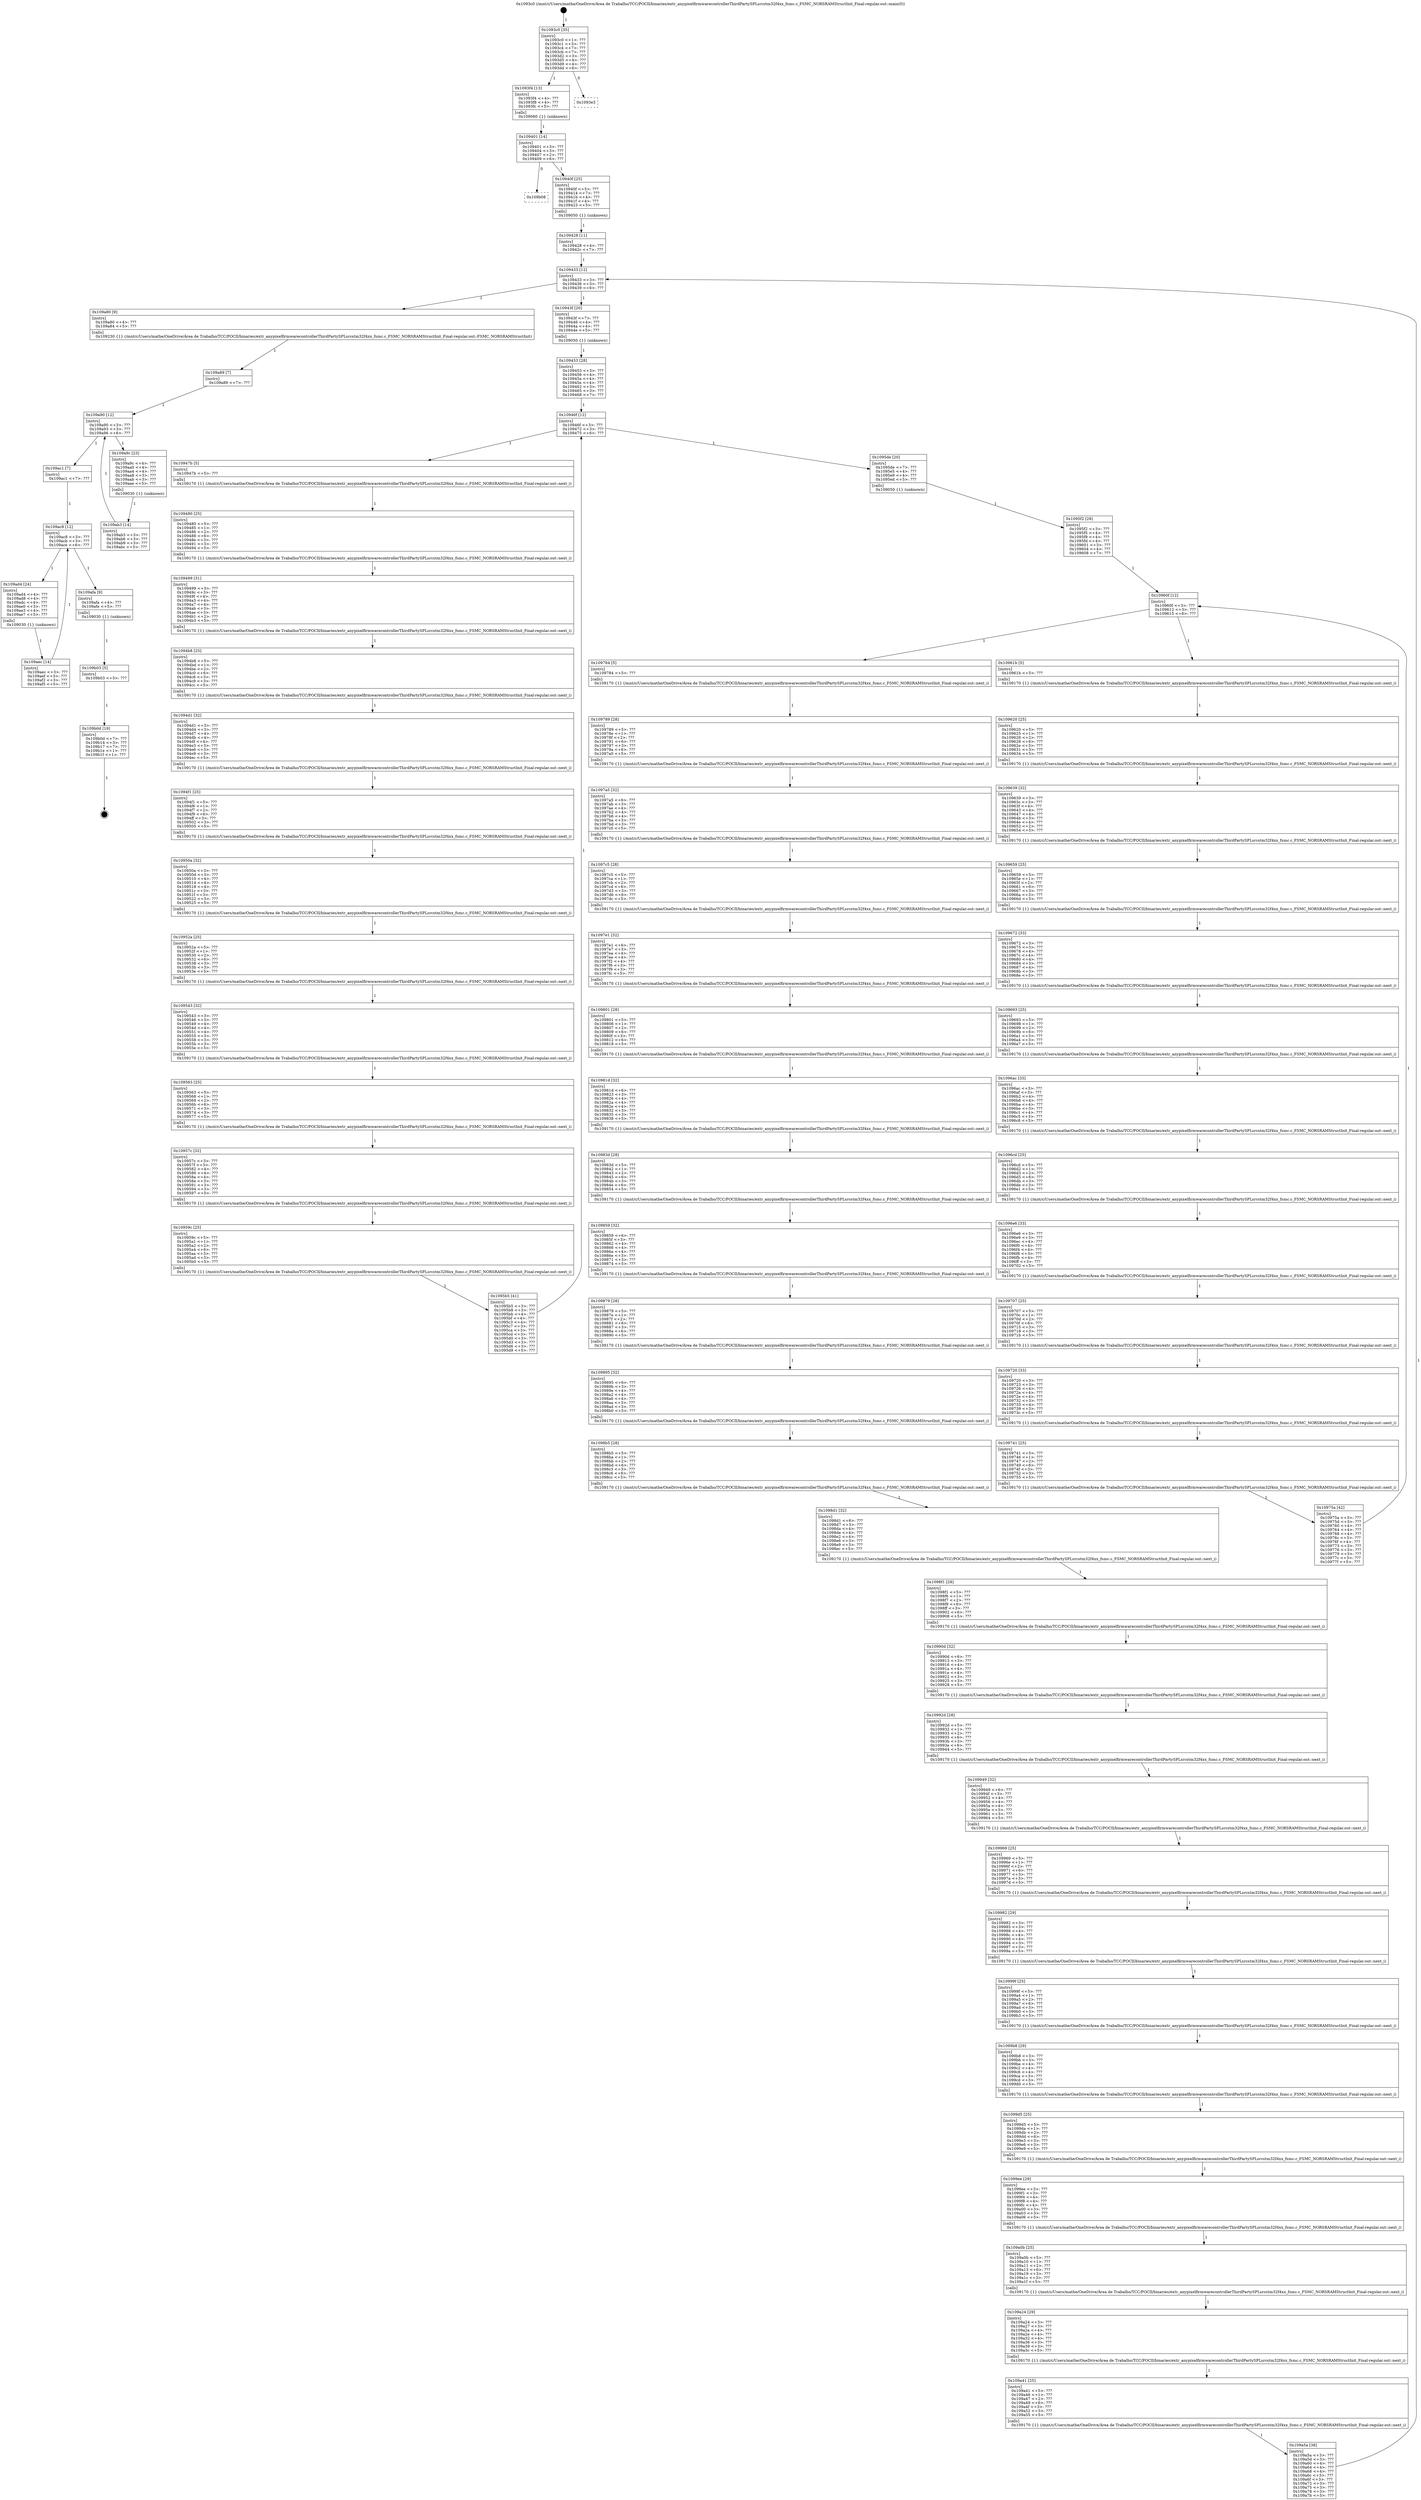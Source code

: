 digraph "0x1093c0" {
  label = "0x1093c0 (/mnt/c/Users/mathe/OneDrive/Área de Trabalho/TCC/POCII/binaries/extr_anypixelfirmwarecontrollerThirdPartySPLsrcstm32f4xx_fsmc.c_FSMC_NORSRAMStructInit_Final-regular.out::main(0))"
  labelloc = "t"
  node[shape=record]

  Entry [label="",width=0.3,height=0.3,shape=circle,fillcolor=black,style=filled]
  "0x1093c0" [label="{
     0x1093c0 [35]\l
     | [instrs]\l
     &nbsp;&nbsp;0x1093c0 \<+1\>: ???\l
     &nbsp;&nbsp;0x1093c1 \<+3\>: ???\l
     &nbsp;&nbsp;0x1093c4 \<+7\>: ???\l
     &nbsp;&nbsp;0x1093cb \<+7\>: ???\l
     &nbsp;&nbsp;0x1093d2 \<+3\>: ???\l
     &nbsp;&nbsp;0x1093d5 \<+4\>: ???\l
     &nbsp;&nbsp;0x1093d9 \<+4\>: ???\l
     &nbsp;&nbsp;0x1093dd \<+6\>: ???\l
  }"]
  "0x1093f4" [label="{
     0x1093f4 [13]\l
     | [instrs]\l
     &nbsp;&nbsp;0x1093f4 \<+4\>: ???\l
     &nbsp;&nbsp;0x1093f8 \<+4\>: ???\l
     &nbsp;&nbsp;0x1093fc \<+5\>: ???\l
     | [calls]\l
     &nbsp;&nbsp;0x109060 \{1\} (unknown)\l
  }"]
  "0x1093e3" [label="{
     0x1093e3\l
  }", style=dashed]
  "0x109401" [label="{
     0x109401 [14]\l
     | [instrs]\l
     &nbsp;&nbsp;0x109401 \<+3\>: ???\l
     &nbsp;&nbsp;0x109404 \<+3\>: ???\l
     &nbsp;&nbsp;0x109407 \<+2\>: ???\l
     &nbsp;&nbsp;0x109409 \<+6\>: ???\l
  }"]
  "0x109b08" [label="{
     0x109b08\l
  }", style=dashed]
  "0x10940f" [label="{
     0x10940f [25]\l
     | [instrs]\l
     &nbsp;&nbsp;0x10940f \<+5\>: ???\l
     &nbsp;&nbsp;0x109414 \<+7\>: ???\l
     &nbsp;&nbsp;0x10941b \<+4\>: ???\l
     &nbsp;&nbsp;0x10941f \<+4\>: ???\l
     &nbsp;&nbsp;0x109423 \<+5\>: ???\l
     | [calls]\l
     &nbsp;&nbsp;0x109050 \{1\} (unknown)\l
  }"]
  Exit [label="",width=0.3,height=0.3,shape=circle,fillcolor=black,style=filled,peripheries=2]
  "0x109433" [label="{
     0x109433 [12]\l
     | [instrs]\l
     &nbsp;&nbsp;0x109433 \<+3\>: ???\l
     &nbsp;&nbsp;0x109436 \<+3\>: ???\l
     &nbsp;&nbsp;0x109439 \<+6\>: ???\l
  }"]
  "0x109a80" [label="{
     0x109a80 [9]\l
     | [instrs]\l
     &nbsp;&nbsp;0x109a80 \<+4\>: ???\l
     &nbsp;&nbsp;0x109a84 \<+5\>: ???\l
     | [calls]\l
     &nbsp;&nbsp;0x109230 \{1\} (/mnt/c/Users/mathe/OneDrive/Área de Trabalho/TCC/POCII/binaries/extr_anypixelfirmwarecontrollerThirdPartySPLsrcstm32f4xx_fsmc.c_FSMC_NORSRAMStructInit_Final-regular.out::FSMC_NORSRAMStructInit)\l
  }"]
  "0x10943f" [label="{
     0x10943f [20]\l
     | [instrs]\l
     &nbsp;&nbsp;0x10943f \<+7\>: ???\l
     &nbsp;&nbsp;0x109446 \<+4\>: ???\l
     &nbsp;&nbsp;0x10944a \<+4\>: ???\l
     &nbsp;&nbsp;0x10944e \<+5\>: ???\l
     | [calls]\l
     &nbsp;&nbsp;0x109050 \{1\} (unknown)\l
  }"]
  "0x10946f" [label="{
     0x10946f [12]\l
     | [instrs]\l
     &nbsp;&nbsp;0x10946f \<+3\>: ???\l
     &nbsp;&nbsp;0x109472 \<+3\>: ???\l
     &nbsp;&nbsp;0x109475 \<+6\>: ???\l
  }"]
  "0x1095de" [label="{
     0x1095de [20]\l
     | [instrs]\l
     &nbsp;&nbsp;0x1095de \<+7\>: ???\l
     &nbsp;&nbsp;0x1095e5 \<+4\>: ???\l
     &nbsp;&nbsp;0x1095e9 \<+4\>: ???\l
     &nbsp;&nbsp;0x1095ed \<+5\>: ???\l
     | [calls]\l
     &nbsp;&nbsp;0x109050 \{1\} (unknown)\l
  }"]
  "0x10947b" [label="{
     0x10947b [5]\l
     | [instrs]\l
     &nbsp;&nbsp;0x10947b \<+5\>: ???\l
     | [calls]\l
     &nbsp;&nbsp;0x109170 \{1\} (/mnt/c/Users/mathe/OneDrive/Área de Trabalho/TCC/POCII/binaries/extr_anypixelfirmwarecontrollerThirdPartySPLsrcstm32f4xx_fsmc.c_FSMC_NORSRAMStructInit_Final-regular.out::next_i)\l
  }"]
  "0x109480" [label="{
     0x109480 [25]\l
     | [instrs]\l
     &nbsp;&nbsp;0x109480 \<+5\>: ???\l
     &nbsp;&nbsp;0x109485 \<+1\>: ???\l
     &nbsp;&nbsp;0x109486 \<+2\>: ???\l
     &nbsp;&nbsp;0x109488 \<+6\>: ???\l
     &nbsp;&nbsp;0x10948e \<+3\>: ???\l
     &nbsp;&nbsp;0x109491 \<+3\>: ???\l
     &nbsp;&nbsp;0x109494 \<+5\>: ???\l
     | [calls]\l
     &nbsp;&nbsp;0x109170 \{1\} (/mnt/c/Users/mathe/OneDrive/Área de Trabalho/TCC/POCII/binaries/extr_anypixelfirmwarecontrollerThirdPartySPLsrcstm32f4xx_fsmc.c_FSMC_NORSRAMStructInit_Final-regular.out::next_i)\l
  }"]
  "0x109499" [label="{
     0x109499 [31]\l
     | [instrs]\l
     &nbsp;&nbsp;0x109499 \<+3\>: ???\l
     &nbsp;&nbsp;0x10949c \<+3\>: ???\l
     &nbsp;&nbsp;0x10949f \<+4\>: ???\l
     &nbsp;&nbsp;0x1094a3 \<+4\>: ???\l
     &nbsp;&nbsp;0x1094a7 \<+4\>: ???\l
     &nbsp;&nbsp;0x1094ab \<+3\>: ???\l
     &nbsp;&nbsp;0x1094ae \<+3\>: ???\l
     &nbsp;&nbsp;0x1094b1 \<+2\>: ???\l
     &nbsp;&nbsp;0x1094b3 \<+5\>: ???\l
     | [calls]\l
     &nbsp;&nbsp;0x109170 \{1\} (/mnt/c/Users/mathe/OneDrive/Área de Trabalho/TCC/POCII/binaries/extr_anypixelfirmwarecontrollerThirdPartySPLsrcstm32f4xx_fsmc.c_FSMC_NORSRAMStructInit_Final-regular.out::next_i)\l
  }"]
  "0x1094b8" [label="{
     0x1094b8 [25]\l
     | [instrs]\l
     &nbsp;&nbsp;0x1094b8 \<+5\>: ???\l
     &nbsp;&nbsp;0x1094bd \<+1\>: ???\l
     &nbsp;&nbsp;0x1094be \<+2\>: ???\l
     &nbsp;&nbsp;0x1094c0 \<+6\>: ???\l
     &nbsp;&nbsp;0x1094c6 \<+3\>: ???\l
     &nbsp;&nbsp;0x1094c9 \<+3\>: ???\l
     &nbsp;&nbsp;0x1094cc \<+5\>: ???\l
     | [calls]\l
     &nbsp;&nbsp;0x109170 \{1\} (/mnt/c/Users/mathe/OneDrive/Área de Trabalho/TCC/POCII/binaries/extr_anypixelfirmwarecontrollerThirdPartySPLsrcstm32f4xx_fsmc.c_FSMC_NORSRAMStructInit_Final-regular.out::next_i)\l
  }"]
  "0x1094d1" [label="{
     0x1094d1 [32]\l
     | [instrs]\l
     &nbsp;&nbsp;0x1094d1 \<+3\>: ???\l
     &nbsp;&nbsp;0x1094d4 \<+3\>: ???\l
     &nbsp;&nbsp;0x1094d7 \<+4\>: ???\l
     &nbsp;&nbsp;0x1094db \<+4\>: ???\l
     &nbsp;&nbsp;0x1094df \<+4\>: ???\l
     &nbsp;&nbsp;0x1094e3 \<+3\>: ???\l
     &nbsp;&nbsp;0x1094e6 \<+3\>: ???\l
     &nbsp;&nbsp;0x1094e9 \<+3\>: ???\l
     &nbsp;&nbsp;0x1094ec \<+5\>: ???\l
     | [calls]\l
     &nbsp;&nbsp;0x109170 \{1\} (/mnt/c/Users/mathe/OneDrive/Área de Trabalho/TCC/POCII/binaries/extr_anypixelfirmwarecontrollerThirdPartySPLsrcstm32f4xx_fsmc.c_FSMC_NORSRAMStructInit_Final-regular.out::next_i)\l
  }"]
  "0x1094f1" [label="{
     0x1094f1 [25]\l
     | [instrs]\l
     &nbsp;&nbsp;0x1094f1 \<+5\>: ???\l
     &nbsp;&nbsp;0x1094f6 \<+1\>: ???\l
     &nbsp;&nbsp;0x1094f7 \<+2\>: ???\l
     &nbsp;&nbsp;0x1094f9 \<+6\>: ???\l
     &nbsp;&nbsp;0x1094ff \<+3\>: ???\l
     &nbsp;&nbsp;0x109502 \<+3\>: ???\l
     &nbsp;&nbsp;0x109505 \<+5\>: ???\l
     | [calls]\l
     &nbsp;&nbsp;0x109170 \{1\} (/mnt/c/Users/mathe/OneDrive/Área de Trabalho/TCC/POCII/binaries/extr_anypixelfirmwarecontrollerThirdPartySPLsrcstm32f4xx_fsmc.c_FSMC_NORSRAMStructInit_Final-regular.out::next_i)\l
  }"]
  "0x10950a" [label="{
     0x10950a [32]\l
     | [instrs]\l
     &nbsp;&nbsp;0x10950a \<+3\>: ???\l
     &nbsp;&nbsp;0x10950d \<+3\>: ???\l
     &nbsp;&nbsp;0x109510 \<+4\>: ???\l
     &nbsp;&nbsp;0x109514 \<+4\>: ???\l
     &nbsp;&nbsp;0x109518 \<+4\>: ???\l
     &nbsp;&nbsp;0x10951c \<+3\>: ???\l
     &nbsp;&nbsp;0x10951f \<+3\>: ???\l
     &nbsp;&nbsp;0x109522 \<+3\>: ???\l
     &nbsp;&nbsp;0x109525 \<+5\>: ???\l
     | [calls]\l
     &nbsp;&nbsp;0x109170 \{1\} (/mnt/c/Users/mathe/OneDrive/Área de Trabalho/TCC/POCII/binaries/extr_anypixelfirmwarecontrollerThirdPartySPLsrcstm32f4xx_fsmc.c_FSMC_NORSRAMStructInit_Final-regular.out::next_i)\l
  }"]
  "0x10952a" [label="{
     0x10952a [25]\l
     | [instrs]\l
     &nbsp;&nbsp;0x10952a \<+5\>: ???\l
     &nbsp;&nbsp;0x10952f \<+1\>: ???\l
     &nbsp;&nbsp;0x109530 \<+2\>: ???\l
     &nbsp;&nbsp;0x109532 \<+6\>: ???\l
     &nbsp;&nbsp;0x109538 \<+3\>: ???\l
     &nbsp;&nbsp;0x10953b \<+3\>: ???\l
     &nbsp;&nbsp;0x10953e \<+5\>: ???\l
     | [calls]\l
     &nbsp;&nbsp;0x109170 \{1\} (/mnt/c/Users/mathe/OneDrive/Área de Trabalho/TCC/POCII/binaries/extr_anypixelfirmwarecontrollerThirdPartySPLsrcstm32f4xx_fsmc.c_FSMC_NORSRAMStructInit_Final-regular.out::next_i)\l
  }"]
  "0x109543" [label="{
     0x109543 [32]\l
     | [instrs]\l
     &nbsp;&nbsp;0x109543 \<+3\>: ???\l
     &nbsp;&nbsp;0x109546 \<+3\>: ???\l
     &nbsp;&nbsp;0x109549 \<+4\>: ???\l
     &nbsp;&nbsp;0x10954d \<+4\>: ???\l
     &nbsp;&nbsp;0x109551 \<+4\>: ???\l
     &nbsp;&nbsp;0x109555 \<+3\>: ???\l
     &nbsp;&nbsp;0x109558 \<+3\>: ???\l
     &nbsp;&nbsp;0x10955b \<+3\>: ???\l
     &nbsp;&nbsp;0x10955e \<+5\>: ???\l
     | [calls]\l
     &nbsp;&nbsp;0x109170 \{1\} (/mnt/c/Users/mathe/OneDrive/Área de Trabalho/TCC/POCII/binaries/extr_anypixelfirmwarecontrollerThirdPartySPLsrcstm32f4xx_fsmc.c_FSMC_NORSRAMStructInit_Final-regular.out::next_i)\l
  }"]
  "0x109563" [label="{
     0x109563 [25]\l
     | [instrs]\l
     &nbsp;&nbsp;0x109563 \<+5\>: ???\l
     &nbsp;&nbsp;0x109568 \<+1\>: ???\l
     &nbsp;&nbsp;0x109569 \<+2\>: ???\l
     &nbsp;&nbsp;0x10956b \<+6\>: ???\l
     &nbsp;&nbsp;0x109571 \<+3\>: ???\l
     &nbsp;&nbsp;0x109574 \<+3\>: ???\l
     &nbsp;&nbsp;0x109577 \<+5\>: ???\l
     | [calls]\l
     &nbsp;&nbsp;0x109170 \{1\} (/mnt/c/Users/mathe/OneDrive/Área de Trabalho/TCC/POCII/binaries/extr_anypixelfirmwarecontrollerThirdPartySPLsrcstm32f4xx_fsmc.c_FSMC_NORSRAMStructInit_Final-regular.out::next_i)\l
  }"]
  "0x10957c" [label="{
     0x10957c [32]\l
     | [instrs]\l
     &nbsp;&nbsp;0x10957c \<+3\>: ???\l
     &nbsp;&nbsp;0x10957f \<+3\>: ???\l
     &nbsp;&nbsp;0x109582 \<+4\>: ???\l
     &nbsp;&nbsp;0x109586 \<+4\>: ???\l
     &nbsp;&nbsp;0x10958a \<+4\>: ???\l
     &nbsp;&nbsp;0x10958e \<+3\>: ???\l
     &nbsp;&nbsp;0x109591 \<+3\>: ???\l
     &nbsp;&nbsp;0x109594 \<+3\>: ???\l
     &nbsp;&nbsp;0x109597 \<+5\>: ???\l
     | [calls]\l
     &nbsp;&nbsp;0x109170 \{1\} (/mnt/c/Users/mathe/OneDrive/Área de Trabalho/TCC/POCII/binaries/extr_anypixelfirmwarecontrollerThirdPartySPLsrcstm32f4xx_fsmc.c_FSMC_NORSRAMStructInit_Final-regular.out::next_i)\l
  }"]
  "0x10959c" [label="{
     0x10959c [25]\l
     | [instrs]\l
     &nbsp;&nbsp;0x10959c \<+5\>: ???\l
     &nbsp;&nbsp;0x1095a1 \<+1\>: ???\l
     &nbsp;&nbsp;0x1095a2 \<+2\>: ???\l
     &nbsp;&nbsp;0x1095a4 \<+6\>: ???\l
     &nbsp;&nbsp;0x1095aa \<+3\>: ???\l
     &nbsp;&nbsp;0x1095ad \<+3\>: ???\l
     &nbsp;&nbsp;0x1095b0 \<+5\>: ???\l
     | [calls]\l
     &nbsp;&nbsp;0x109170 \{1\} (/mnt/c/Users/mathe/OneDrive/Área de Trabalho/TCC/POCII/binaries/extr_anypixelfirmwarecontrollerThirdPartySPLsrcstm32f4xx_fsmc.c_FSMC_NORSRAMStructInit_Final-regular.out::next_i)\l
  }"]
  "0x1095b5" [label="{
     0x1095b5 [41]\l
     | [instrs]\l
     &nbsp;&nbsp;0x1095b5 \<+3\>: ???\l
     &nbsp;&nbsp;0x1095b8 \<+3\>: ???\l
     &nbsp;&nbsp;0x1095bb \<+4\>: ???\l
     &nbsp;&nbsp;0x1095bf \<+4\>: ???\l
     &nbsp;&nbsp;0x1095c3 \<+4\>: ???\l
     &nbsp;&nbsp;0x1095c7 \<+3\>: ???\l
     &nbsp;&nbsp;0x1095ca \<+3\>: ???\l
     &nbsp;&nbsp;0x1095cd \<+3\>: ???\l
     &nbsp;&nbsp;0x1095d0 \<+3\>: ???\l
     &nbsp;&nbsp;0x1095d3 \<+3\>: ???\l
     &nbsp;&nbsp;0x1095d6 \<+3\>: ???\l
     &nbsp;&nbsp;0x1095d9 \<+5\>: ???\l
  }"]
  "0x109453" [label="{
     0x109453 [28]\l
     | [instrs]\l
     &nbsp;&nbsp;0x109453 \<+3\>: ???\l
     &nbsp;&nbsp;0x109456 \<+4\>: ???\l
     &nbsp;&nbsp;0x10945a \<+4\>: ???\l
     &nbsp;&nbsp;0x10945e \<+4\>: ???\l
     &nbsp;&nbsp;0x109462 \<+3\>: ???\l
     &nbsp;&nbsp;0x109465 \<+3\>: ???\l
     &nbsp;&nbsp;0x109468 \<+7\>: ???\l
  }"]
  "0x10960f" [label="{
     0x10960f [12]\l
     | [instrs]\l
     &nbsp;&nbsp;0x10960f \<+3\>: ???\l
     &nbsp;&nbsp;0x109612 \<+3\>: ???\l
     &nbsp;&nbsp;0x109615 \<+6\>: ???\l
  }"]
  "0x109784" [label="{
     0x109784 [5]\l
     | [instrs]\l
     &nbsp;&nbsp;0x109784 \<+5\>: ???\l
     | [calls]\l
     &nbsp;&nbsp;0x109170 \{1\} (/mnt/c/Users/mathe/OneDrive/Área de Trabalho/TCC/POCII/binaries/extr_anypixelfirmwarecontrollerThirdPartySPLsrcstm32f4xx_fsmc.c_FSMC_NORSRAMStructInit_Final-regular.out::next_i)\l
  }"]
  "0x10961b" [label="{
     0x10961b [5]\l
     | [instrs]\l
     &nbsp;&nbsp;0x10961b \<+5\>: ???\l
     | [calls]\l
     &nbsp;&nbsp;0x109170 \{1\} (/mnt/c/Users/mathe/OneDrive/Área de Trabalho/TCC/POCII/binaries/extr_anypixelfirmwarecontrollerThirdPartySPLsrcstm32f4xx_fsmc.c_FSMC_NORSRAMStructInit_Final-regular.out::next_i)\l
  }"]
  "0x109620" [label="{
     0x109620 [25]\l
     | [instrs]\l
     &nbsp;&nbsp;0x109620 \<+5\>: ???\l
     &nbsp;&nbsp;0x109625 \<+1\>: ???\l
     &nbsp;&nbsp;0x109626 \<+2\>: ???\l
     &nbsp;&nbsp;0x109628 \<+6\>: ???\l
     &nbsp;&nbsp;0x10962e \<+3\>: ???\l
     &nbsp;&nbsp;0x109631 \<+3\>: ???\l
     &nbsp;&nbsp;0x109634 \<+5\>: ???\l
     | [calls]\l
     &nbsp;&nbsp;0x109170 \{1\} (/mnt/c/Users/mathe/OneDrive/Área de Trabalho/TCC/POCII/binaries/extr_anypixelfirmwarecontrollerThirdPartySPLsrcstm32f4xx_fsmc.c_FSMC_NORSRAMStructInit_Final-regular.out::next_i)\l
  }"]
  "0x109639" [label="{
     0x109639 [32]\l
     | [instrs]\l
     &nbsp;&nbsp;0x109639 \<+3\>: ???\l
     &nbsp;&nbsp;0x10963c \<+3\>: ???\l
     &nbsp;&nbsp;0x10963f \<+4\>: ???\l
     &nbsp;&nbsp;0x109643 \<+4\>: ???\l
     &nbsp;&nbsp;0x109647 \<+4\>: ???\l
     &nbsp;&nbsp;0x10964b \<+3\>: ???\l
     &nbsp;&nbsp;0x10964e \<+4\>: ???\l
     &nbsp;&nbsp;0x109652 \<+2\>: ???\l
     &nbsp;&nbsp;0x109654 \<+5\>: ???\l
     | [calls]\l
     &nbsp;&nbsp;0x109170 \{1\} (/mnt/c/Users/mathe/OneDrive/Área de Trabalho/TCC/POCII/binaries/extr_anypixelfirmwarecontrollerThirdPartySPLsrcstm32f4xx_fsmc.c_FSMC_NORSRAMStructInit_Final-regular.out::next_i)\l
  }"]
  "0x109659" [label="{
     0x109659 [25]\l
     | [instrs]\l
     &nbsp;&nbsp;0x109659 \<+5\>: ???\l
     &nbsp;&nbsp;0x10965e \<+1\>: ???\l
     &nbsp;&nbsp;0x10965f \<+2\>: ???\l
     &nbsp;&nbsp;0x109661 \<+6\>: ???\l
     &nbsp;&nbsp;0x109667 \<+3\>: ???\l
     &nbsp;&nbsp;0x10966a \<+3\>: ???\l
     &nbsp;&nbsp;0x10966d \<+5\>: ???\l
     | [calls]\l
     &nbsp;&nbsp;0x109170 \{1\} (/mnt/c/Users/mathe/OneDrive/Área de Trabalho/TCC/POCII/binaries/extr_anypixelfirmwarecontrollerThirdPartySPLsrcstm32f4xx_fsmc.c_FSMC_NORSRAMStructInit_Final-regular.out::next_i)\l
  }"]
  "0x109672" [label="{
     0x109672 [33]\l
     | [instrs]\l
     &nbsp;&nbsp;0x109672 \<+3\>: ???\l
     &nbsp;&nbsp;0x109675 \<+3\>: ???\l
     &nbsp;&nbsp;0x109678 \<+4\>: ???\l
     &nbsp;&nbsp;0x10967c \<+4\>: ???\l
     &nbsp;&nbsp;0x109680 \<+4\>: ???\l
     &nbsp;&nbsp;0x109684 \<+3\>: ???\l
     &nbsp;&nbsp;0x109687 \<+4\>: ???\l
     &nbsp;&nbsp;0x10968b \<+3\>: ???\l
     &nbsp;&nbsp;0x10968e \<+5\>: ???\l
     | [calls]\l
     &nbsp;&nbsp;0x109170 \{1\} (/mnt/c/Users/mathe/OneDrive/Área de Trabalho/TCC/POCII/binaries/extr_anypixelfirmwarecontrollerThirdPartySPLsrcstm32f4xx_fsmc.c_FSMC_NORSRAMStructInit_Final-regular.out::next_i)\l
  }"]
  "0x109693" [label="{
     0x109693 [25]\l
     | [instrs]\l
     &nbsp;&nbsp;0x109693 \<+5\>: ???\l
     &nbsp;&nbsp;0x109698 \<+1\>: ???\l
     &nbsp;&nbsp;0x109699 \<+2\>: ???\l
     &nbsp;&nbsp;0x10969b \<+6\>: ???\l
     &nbsp;&nbsp;0x1096a1 \<+3\>: ???\l
     &nbsp;&nbsp;0x1096a4 \<+3\>: ???\l
     &nbsp;&nbsp;0x1096a7 \<+5\>: ???\l
     | [calls]\l
     &nbsp;&nbsp;0x109170 \{1\} (/mnt/c/Users/mathe/OneDrive/Área de Trabalho/TCC/POCII/binaries/extr_anypixelfirmwarecontrollerThirdPartySPLsrcstm32f4xx_fsmc.c_FSMC_NORSRAMStructInit_Final-regular.out::next_i)\l
  }"]
  "0x1096ac" [label="{
     0x1096ac [33]\l
     | [instrs]\l
     &nbsp;&nbsp;0x1096ac \<+3\>: ???\l
     &nbsp;&nbsp;0x1096af \<+3\>: ???\l
     &nbsp;&nbsp;0x1096b2 \<+4\>: ???\l
     &nbsp;&nbsp;0x1096b6 \<+4\>: ???\l
     &nbsp;&nbsp;0x1096ba \<+4\>: ???\l
     &nbsp;&nbsp;0x1096be \<+3\>: ???\l
     &nbsp;&nbsp;0x1096c1 \<+4\>: ???\l
     &nbsp;&nbsp;0x1096c5 \<+3\>: ???\l
     &nbsp;&nbsp;0x1096c8 \<+5\>: ???\l
     | [calls]\l
     &nbsp;&nbsp;0x109170 \{1\} (/mnt/c/Users/mathe/OneDrive/Área de Trabalho/TCC/POCII/binaries/extr_anypixelfirmwarecontrollerThirdPartySPLsrcstm32f4xx_fsmc.c_FSMC_NORSRAMStructInit_Final-regular.out::next_i)\l
  }"]
  "0x1096cd" [label="{
     0x1096cd [25]\l
     | [instrs]\l
     &nbsp;&nbsp;0x1096cd \<+5\>: ???\l
     &nbsp;&nbsp;0x1096d2 \<+1\>: ???\l
     &nbsp;&nbsp;0x1096d3 \<+2\>: ???\l
     &nbsp;&nbsp;0x1096d5 \<+6\>: ???\l
     &nbsp;&nbsp;0x1096db \<+3\>: ???\l
     &nbsp;&nbsp;0x1096de \<+3\>: ???\l
     &nbsp;&nbsp;0x1096e1 \<+5\>: ???\l
     | [calls]\l
     &nbsp;&nbsp;0x109170 \{1\} (/mnt/c/Users/mathe/OneDrive/Área de Trabalho/TCC/POCII/binaries/extr_anypixelfirmwarecontrollerThirdPartySPLsrcstm32f4xx_fsmc.c_FSMC_NORSRAMStructInit_Final-regular.out::next_i)\l
  }"]
  "0x1096e6" [label="{
     0x1096e6 [33]\l
     | [instrs]\l
     &nbsp;&nbsp;0x1096e6 \<+3\>: ???\l
     &nbsp;&nbsp;0x1096e9 \<+3\>: ???\l
     &nbsp;&nbsp;0x1096ec \<+4\>: ???\l
     &nbsp;&nbsp;0x1096f0 \<+4\>: ???\l
     &nbsp;&nbsp;0x1096f4 \<+4\>: ???\l
     &nbsp;&nbsp;0x1096f8 \<+3\>: ???\l
     &nbsp;&nbsp;0x1096fb \<+4\>: ???\l
     &nbsp;&nbsp;0x1096ff \<+3\>: ???\l
     &nbsp;&nbsp;0x109702 \<+5\>: ???\l
     | [calls]\l
     &nbsp;&nbsp;0x109170 \{1\} (/mnt/c/Users/mathe/OneDrive/Área de Trabalho/TCC/POCII/binaries/extr_anypixelfirmwarecontrollerThirdPartySPLsrcstm32f4xx_fsmc.c_FSMC_NORSRAMStructInit_Final-regular.out::next_i)\l
  }"]
  "0x109707" [label="{
     0x109707 [25]\l
     | [instrs]\l
     &nbsp;&nbsp;0x109707 \<+5\>: ???\l
     &nbsp;&nbsp;0x10970c \<+1\>: ???\l
     &nbsp;&nbsp;0x10970d \<+2\>: ???\l
     &nbsp;&nbsp;0x10970f \<+6\>: ???\l
     &nbsp;&nbsp;0x109715 \<+3\>: ???\l
     &nbsp;&nbsp;0x109718 \<+3\>: ???\l
     &nbsp;&nbsp;0x10971b \<+5\>: ???\l
     | [calls]\l
     &nbsp;&nbsp;0x109170 \{1\} (/mnt/c/Users/mathe/OneDrive/Área de Trabalho/TCC/POCII/binaries/extr_anypixelfirmwarecontrollerThirdPartySPLsrcstm32f4xx_fsmc.c_FSMC_NORSRAMStructInit_Final-regular.out::next_i)\l
  }"]
  "0x109720" [label="{
     0x109720 [33]\l
     | [instrs]\l
     &nbsp;&nbsp;0x109720 \<+3\>: ???\l
     &nbsp;&nbsp;0x109723 \<+3\>: ???\l
     &nbsp;&nbsp;0x109726 \<+4\>: ???\l
     &nbsp;&nbsp;0x10972a \<+4\>: ???\l
     &nbsp;&nbsp;0x10972e \<+4\>: ???\l
     &nbsp;&nbsp;0x109732 \<+3\>: ???\l
     &nbsp;&nbsp;0x109735 \<+4\>: ???\l
     &nbsp;&nbsp;0x109739 \<+3\>: ???\l
     &nbsp;&nbsp;0x10973c \<+5\>: ???\l
     | [calls]\l
     &nbsp;&nbsp;0x109170 \{1\} (/mnt/c/Users/mathe/OneDrive/Área de Trabalho/TCC/POCII/binaries/extr_anypixelfirmwarecontrollerThirdPartySPLsrcstm32f4xx_fsmc.c_FSMC_NORSRAMStructInit_Final-regular.out::next_i)\l
  }"]
  "0x109741" [label="{
     0x109741 [25]\l
     | [instrs]\l
     &nbsp;&nbsp;0x109741 \<+5\>: ???\l
     &nbsp;&nbsp;0x109746 \<+1\>: ???\l
     &nbsp;&nbsp;0x109747 \<+2\>: ???\l
     &nbsp;&nbsp;0x109749 \<+6\>: ???\l
     &nbsp;&nbsp;0x10974f \<+3\>: ???\l
     &nbsp;&nbsp;0x109752 \<+3\>: ???\l
     &nbsp;&nbsp;0x109755 \<+5\>: ???\l
     | [calls]\l
     &nbsp;&nbsp;0x109170 \{1\} (/mnt/c/Users/mathe/OneDrive/Área de Trabalho/TCC/POCII/binaries/extr_anypixelfirmwarecontrollerThirdPartySPLsrcstm32f4xx_fsmc.c_FSMC_NORSRAMStructInit_Final-regular.out::next_i)\l
  }"]
  "0x10975a" [label="{
     0x10975a [42]\l
     | [instrs]\l
     &nbsp;&nbsp;0x10975a \<+3\>: ???\l
     &nbsp;&nbsp;0x10975d \<+3\>: ???\l
     &nbsp;&nbsp;0x109760 \<+4\>: ???\l
     &nbsp;&nbsp;0x109764 \<+4\>: ???\l
     &nbsp;&nbsp;0x109768 \<+4\>: ???\l
     &nbsp;&nbsp;0x10976c \<+3\>: ???\l
     &nbsp;&nbsp;0x10976f \<+4\>: ???\l
     &nbsp;&nbsp;0x109773 \<+3\>: ???\l
     &nbsp;&nbsp;0x109776 \<+3\>: ???\l
     &nbsp;&nbsp;0x109779 \<+3\>: ???\l
     &nbsp;&nbsp;0x10977c \<+3\>: ???\l
     &nbsp;&nbsp;0x10977f \<+5\>: ???\l
  }"]
  "0x1095f2" [label="{
     0x1095f2 [29]\l
     | [instrs]\l
     &nbsp;&nbsp;0x1095f2 \<+3\>: ???\l
     &nbsp;&nbsp;0x1095f5 \<+4\>: ???\l
     &nbsp;&nbsp;0x1095f9 \<+4\>: ???\l
     &nbsp;&nbsp;0x1095fd \<+4\>: ???\l
     &nbsp;&nbsp;0x109601 \<+3\>: ???\l
     &nbsp;&nbsp;0x109604 \<+4\>: ???\l
     &nbsp;&nbsp;0x109608 \<+7\>: ???\l
  }"]
  "0x109789" [label="{
     0x109789 [28]\l
     | [instrs]\l
     &nbsp;&nbsp;0x109789 \<+5\>: ???\l
     &nbsp;&nbsp;0x10978e \<+1\>: ???\l
     &nbsp;&nbsp;0x10978f \<+2\>: ???\l
     &nbsp;&nbsp;0x109791 \<+6\>: ???\l
     &nbsp;&nbsp;0x109797 \<+3\>: ???\l
     &nbsp;&nbsp;0x10979a \<+6\>: ???\l
     &nbsp;&nbsp;0x1097a0 \<+5\>: ???\l
     | [calls]\l
     &nbsp;&nbsp;0x109170 \{1\} (/mnt/c/Users/mathe/OneDrive/Área de Trabalho/TCC/POCII/binaries/extr_anypixelfirmwarecontrollerThirdPartySPLsrcstm32f4xx_fsmc.c_FSMC_NORSRAMStructInit_Final-regular.out::next_i)\l
  }"]
  "0x1097a5" [label="{
     0x1097a5 [32]\l
     | [instrs]\l
     &nbsp;&nbsp;0x1097a5 \<+6\>: ???\l
     &nbsp;&nbsp;0x1097ab \<+3\>: ???\l
     &nbsp;&nbsp;0x1097ae \<+4\>: ???\l
     &nbsp;&nbsp;0x1097b2 \<+4\>: ???\l
     &nbsp;&nbsp;0x1097b6 \<+4\>: ???\l
     &nbsp;&nbsp;0x1097ba \<+3\>: ???\l
     &nbsp;&nbsp;0x1097bd \<+3\>: ???\l
     &nbsp;&nbsp;0x1097c0 \<+5\>: ???\l
     | [calls]\l
     &nbsp;&nbsp;0x109170 \{1\} (/mnt/c/Users/mathe/OneDrive/Área de Trabalho/TCC/POCII/binaries/extr_anypixelfirmwarecontrollerThirdPartySPLsrcstm32f4xx_fsmc.c_FSMC_NORSRAMStructInit_Final-regular.out::next_i)\l
  }"]
  "0x1097c5" [label="{
     0x1097c5 [28]\l
     | [instrs]\l
     &nbsp;&nbsp;0x1097c5 \<+5\>: ???\l
     &nbsp;&nbsp;0x1097ca \<+1\>: ???\l
     &nbsp;&nbsp;0x1097cb \<+2\>: ???\l
     &nbsp;&nbsp;0x1097cd \<+6\>: ???\l
     &nbsp;&nbsp;0x1097d3 \<+3\>: ???\l
     &nbsp;&nbsp;0x1097d6 \<+6\>: ???\l
     &nbsp;&nbsp;0x1097dc \<+5\>: ???\l
     | [calls]\l
     &nbsp;&nbsp;0x109170 \{1\} (/mnt/c/Users/mathe/OneDrive/Área de Trabalho/TCC/POCII/binaries/extr_anypixelfirmwarecontrollerThirdPartySPLsrcstm32f4xx_fsmc.c_FSMC_NORSRAMStructInit_Final-regular.out::next_i)\l
  }"]
  "0x1097e1" [label="{
     0x1097e1 [32]\l
     | [instrs]\l
     &nbsp;&nbsp;0x1097e1 \<+6\>: ???\l
     &nbsp;&nbsp;0x1097e7 \<+3\>: ???\l
     &nbsp;&nbsp;0x1097ea \<+4\>: ???\l
     &nbsp;&nbsp;0x1097ee \<+4\>: ???\l
     &nbsp;&nbsp;0x1097f2 \<+4\>: ???\l
     &nbsp;&nbsp;0x1097f6 \<+3\>: ???\l
     &nbsp;&nbsp;0x1097f9 \<+3\>: ???\l
     &nbsp;&nbsp;0x1097fc \<+5\>: ???\l
     | [calls]\l
     &nbsp;&nbsp;0x109170 \{1\} (/mnt/c/Users/mathe/OneDrive/Área de Trabalho/TCC/POCII/binaries/extr_anypixelfirmwarecontrollerThirdPartySPLsrcstm32f4xx_fsmc.c_FSMC_NORSRAMStructInit_Final-regular.out::next_i)\l
  }"]
  "0x109801" [label="{
     0x109801 [28]\l
     | [instrs]\l
     &nbsp;&nbsp;0x109801 \<+5\>: ???\l
     &nbsp;&nbsp;0x109806 \<+1\>: ???\l
     &nbsp;&nbsp;0x109807 \<+2\>: ???\l
     &nbsp;&nbsp;0x109809 \<+6\>: ???\l
     &nbsp;&nbsp;0x10980f \<+3\>: ???\l
     &nbsp;&nbsp;0x109812 \<+6\>: ???\l
     &nbsp;&nbsp;0x109818 \<+5\>: ???\l
     | [calls]\l
     &nbsp;&nbsp;0x109170 \{1\} (/mnt/c/Users/mathe/OneDrive/Área de Trabalho/TCC/POCII/binaries/extr_anypixelfirmwarecontrollerThirdPartySPLsrcstm32f4xx_fsmc.c_FSMC_NORSRAMStructInit_Final-regular.out::next_i)\l
  }"]
  "0x10981d" [label="{
     0x10981d [32]\l
     | [instrs]\l
     &nbsp;&nbsp;0x10981d \<+6\>: ???\l
     &nbsp;&nbsp;0x109823 \<+3\>: ???\l
     &nbsp;&nbsp;0x109826 \<+4\>: ???\l
     &nbsp;&nbsp;0x10982a \<+4\>: ???\l
     &nbsp;&nbsp;0x10982e \<+4\>: ???\l
     &nbsp;&nbsp;0x109832 \<+3\>: ???\l
     &nbsp;&nbsp;0x109835 \<+3\>: ???\l
     &nbsp;&nbsp;0x109838 \<+5\>: ???\l
     | [calls]\l
     &nbsp;&nbsp;0x109170 \{1\} (/mnt/c/Users/mathe/OneDrive/Área de Trabalho/TCC/POCII/binaries/extr_anypixelfirmwarecontrollerThirdPartySPLsrcstm32f4xx_fsmc.c_FSMC_NORSRAMStructInit_Final-regular.out::next_i)\l
  }"]
  "0x10983d" [label="{
     0x10983d [28]\l
     | [instrs]\l
     &nbsp;&nbsp;0x10983d \<+5\>: ???\l
     &nbsp;&nbsp;0x109842 \<+1\>: ???\l
     &nbsp;&nbsp;0x109843 \<+2\>: ???\l
     &nbsp;&nbsp;0x109845 \<+6\>: ???\l
     &nbsp;&nbsp;0x10984b \<+3\>: ???\l
     &nbsp;&nbsp;0x10984e \<+6\>: ???\l
     &nbsp;&nbsp;0x109854 \<+5\>: ???\l
     | [calls]\l
     &nbsp;&nbsp;0x109170 \{1\} (/mnt/c/Users/mathe/OneDrive/Área de Trabalho/TCC/POCII/binaries/extr_anypixelfirmwarecontrollerThirdPartySPLsrcstm32f4xx_fsmc.c_FSMC_NORSRAMStructInit_Final-regular.out::next_i)\l
  }"]
  "0x109859" [label="{
     0x109859 [32]\l
     | [instrs]\l
     &nbsp;&nbsp;0x109859 \<+6\>: ???\l
     &nbsp;&nbsp;0x10985f \<+3\>: ???\l
     &nbsp;&nbsp;0x109862 \<+4\>: ???\l
     &nbsp;&nbsp;0x109866 \<+4\>: ???\l
     &nbsp;&nbsp;0x10986a \<+4\>: ???\l
     &nbsp;&nbsp;0x10986e \<+3\>: ???\l
     &nbsp;&nbsp;0x109871 \<+3\>: ???\l
     &nbsp;&nbsp;0x109874 \<+5\>: ???\l
     | [calls]\l
     &nbsp;&nbsp;0x109170 \{1\} (/mnt/c/Users/mathe/OneDrive/Área de Trabalho/TCC/POCII/binaries/extr_anypixelfirmwarecontrollerThirdPartySPLsrcstm32f4xx_fsmc.c_FSMC_NORSRAMStructInit_Final-regular.out::next_i)\l
  }"]
  "0x109879" [label="{
     0x109879 [28]\l
     | [instrs]\l
     &nbsp;&nbsp;0x109879 \<+5\>: ???\l
     &nbsp;&nbsp;0x10987e \<+1\>: ???\l
     &nbsp;&nbsp;0x10987f \<+2\>: ???\l
     &nbsp;&nbsp;0x109881 \<+6\>: ???\l
     &nbsp;&nbsp;0x109887 \<+3\>: ???\l
     &nbsp;&nbsp;0x10988a \<+6\>: ???\l
     &nbsp;&nbsp;0x109890 \<+5\>: ???\l
     | [calls]\l
     &nbsp;&nbsp;0x109170 \{1\} (/mnt/c/Users/mathe/OneDrive/Área de Trabalho/TCC/POCII/binaries/extr_anypixelfirmwarecontrollerThirdPartySPLsrcstm32f4xx_fsmc.c_FSMC_NORSRAMStructInit_Final-regular.out::next_i)\l
  }"]
  "0x109895" [label="{
     0x109895 [32]\l
     | [instrs]\l
     &nbsp;&nbsp;0x109895 \<+6\>: ???\l
     &nbsp;&nbsp;0x10989b \<+3\>: ???\l
     &nbsp;&nbsp;0x10989e \<+4\>: ???\l
     &nbsp;&nbsp;0x1098a2 \<+4\>: ???\l
     &nbsp;&nbsp;0x1098a6 \<+4\>: ???\l
     &nbsp;&nbsp;0x1098aa \<+3\>: ???\l
     &nbsp;&nbsp;0x1098ad \<+3\>: ???\l
     &nbsp;&nbsp;0x1098b0 \<+5\>: ???\l
     | [calls]\l
     &nbsp;&nbsp;0x109170 \{1\} (/mnt/c/Users/mathe/OneDrive/Área de Trabalho/TCC/POCII/binaries/extr_anypixelfirmwarecontrollerThirdPartySPLsrcstm32f4xx_fsmc.c_FSMC_NORSRAMStructInit_Final-regular.out::next_i)\l
  }"]
  "0x1098b5" [label="{
     0x1098b5 [28]\l
     | [instrs]\l
     &nbsp;&nbsp;0x1098b5 \<+5\>: ???\l
     &nbsp;&nbsp;0x1098ba \<+1\>: ???\l
     &nbsp;&nbsp;0x1098bb \<+2\>: ???\l
     &nbsp;&nbsp;0x1098bd \<+6\>: ???\l
     &nbsp;&nbsp;0x1098c3 \<+3\>: ???\l
     &nbsp;&nbsp;0x1098c6 \<+6\>: ???\l
     &nbsp;&nbsp;0x1098cc \<+5\>: ???\l
     | [calls]\l
     &nbsp;&nbsp;0x109170 \{1\} (/mnt/c/Users/mathe/OneDrive/Área de Trabalho/TCC/POCII/binaries/extr_anypixelfirmwarecontrollerThirdPartySPLsrcstm32f4xx_fsmc.c_FSMC_NORSRAMStructInit_Final-regular.out::next_i)\l
  }"]
  "0x1098d1" [label="{
     0x1098d1 [32]\l
     | [instrs]\l
     &nbsp;&nbsp;0x1098d1 \<+6\>: ???\l
     &nbsp;&nbsp;0x1098d7 \<+3\>: ???\l
     &nbsp;&nbsp;0x1098da \<+4\>: ???\l
     &nbsp;&nbsp;0x1098de \<+4\>: ???\l
     &nbsp;&nbsp;0x1098e2 \<+4\>: ???\l
     &nbsp;&nbsp;0x1098e6 \<+3\>: ???\l
     &nbsp;&nbsp;0x1098e9 \<+3\>: ???\l
     &nbsp;&nbsp;0x1098ec \<+5\>: ???\l
     | [calls]\l
     &nbsp;&nbsp;0x109170 \{1\} (/mnt/c/Users/mathe/OneDrive/Área de Trabalho/TCC/POCII/binaries/extr_anypixelfirmwarecontrollerThirdPartySPLsrcstm32f4xx_fsmc.c_FSMC_NORSRAMStructInit_Final-regular.out::next_i)\l
  }"]
  "0x1098f1" [label="{
     0x1098f1 [28]\l
     | [instrs]\l
     &nbsp;&nbsp;0x1098f1 \<+5\>: ???\l
     &nbsp;&nbsp;0x1098f6 \<+1\>: ???\l
     &nbsp;&nbsp;0x1098f7 \<+2\>: ???\l
     &nbsp;&nbsp;0x1098f9 \<+6\>: ???\l
     &nbsp;&nbsp;0x1098ff \<+3\>: ???\l
     &nbsp;&nbsp;0x109902 \<+6\>: ???\l
     &nbsp;&nbsp;0x109908 \<+5\>: ???\l
     | [calls]\l
     &nbsp;&nbsp;0x109170 \{1\} (/mnt/c/Users/mathe/OneDrive/Área de Trabalho/TCC/POCII/binaries/extr_anypixelfirmwarecontrollerThirdPartySPLsrcstm32f4xx_fsmc.c_FSMC_NORSRAMStructInit_Final-regular.out::next_i)\l
  }"]
  "0x10990d" [label="{
     0x10990d [32]\l
     | [instrs]\l
     &nbsp;&nbsp;0x10990d \<+6\>: ???\l
     &nbsp;&nbsp;0x109913 \<+3\>: ???\l
     &nbsp;&nbsp;0x109916 \<+4\>: ???\l
     &nbsp;&nbsp;0x10991a \<+4\>: ???\l
     &nbsp;&nbsp;0x10991e \<+4\>: ???\l
     &nbsp;&nbsp;0x109922 \<+3\>: ???\l
     &nbsp;&nbsp;0x109925 \<+3\>: ???\l
     &nbsp;&nbsp;0x109928 \<+5\>: ???\l
     | [calls]\l
     &nbsp;&nbsp;0x109170 \{1\} (/mnt/c/Users/mathe/OneDrive/Área de Trabalho/TCC/POCII/binaries/extr_anypixelfirmwarecontrollerThirdPartySPLsrcstm32f4xx_fsmc.c_FSMC_NORSRAMStructInit_Final-regular.out::next_i)\l
  }"]
  "0x10992d" [label="{
     0x10992d [28]\l
     | [instrs]\l
     &nbsp;&nbsp;0x10992d \<+5\>: ???\l
     &nbsp;&nbsp;0x109932 \<+1\>: ???\l
     &nbsp;&nbsp;0x109933 \<+2\>: ???\l
     &nbsp;&nbsp;0x109935 \<+6\>: ???\l
     &nbsp;&nbsp;0x10993b \<+3\>: ???\l
     &nbsp;&nbsp;0x10993e \<+6\>: ???\l
     &nbsp;&nbsp;0x109944 \<+5\>: ???\l
     | [calls]\l
     &nbsp;&nbsp;0x109170 \{1\} (/mnt/c/Users/mathe/OneDrive/Área de Trabalho/TCC/POCII/binaries/extr_anypixelfirmwarecontrollerThirdPartySPLsrcstm32f4xx_fsmc.c_FSMC_NORSRAMStructInit_Final-regular.out::next_i)\l
  }"]
  "0x109949" [label="{
     0x109949 [32]\l
     | [instrs]\l
     &nbsp;&nbsp;0x109949 \<+6\>: ???\l
     &nbsp;&nbsp;0x10994f \<+3\>: ???\l
     &nbsp;&nbsp;0x109952 \<+4\>: ???\l
     &nbsp;&nbsp;0x109956 \<+4\>: ???\l
     &nbsp;&nbsp;0x10995a \<+4\>: ???\l
     &nbsp;&nbsp;0x10995e \<+3\>: ???\l
     &nbsp;&nbsp;0x109961 \<+3\>: ???\l
     &nbsp;&nbsp;0x109964 \<+5\>: ???\l
     | [calls]\l
     &nbsp;&nbsp;0x109170 \{1\} (/mnt/c/Users/mathe/OneDrive/Área de Trabalho/TCC/POCII/binaries/extr_anypixelfirmwarecontrollerThirdPartySPLsrcstm32f4xx_fsmc.c_FSMC_NORSRAMStructInit_Final-regular.out::next_i)\l
  }"]
  "0x109969" [label="{
     0x109969 [25]\l
     | [instrs]\l
     &nbsp;&nbsp;0x109969 \<+5\>: ???\l
     &nbsp;&nbsp;0x10996e \<+1\>: ???\l
     &nbsp;&nbsp;0x10996f \<+2\>: ???\l
     &nbsp;&nbsp;0x109971 \<+6\>: ???\l
     &nbsp;&nbsp;0x109977 \<+3\>: ???\l
     &nbsp;&nbsp;0x10997a \<+3\>: ???\l
     &nbsp;&nbsp;0x10997d \<+5\>: ???\l
     | [calls]\l
     &nbsp;&nbsp;0x109170 \{1\} (/mnt/c/Users/mathe/OneDrive/Área de Trabalho/TCC/POCII/binaries/extr_anypixelfirmwarecontrollerThirdPartySPLsrcstm32f4xx_fsmc.c_FSMC_NORSRAMStructInit_Final-regular.out::next_i)\l
  }"]
  "0x109982" [label="{
     0x109982 [29]\l
     | [instrs]\l
     &nbsp;&nbsp;0x109982 \<+3\>: ???\l
     &nbsp;&nbsp;0x109985 \<+3\>: ???\l
     &nbsp;&nbsp;0x109988 \<+4\>: ???\l
     &nbsp;&nbsp;0x10998c \<+4\>: ???\l
     &nbsp;&nbsp;0x109990 \<+4\>: ???\l
     &nbsp;&nbsp;0x109994 \<+3\>: ???\l
     &nbsp;&nbsp;0x109997 \<+3\>: ???\l
     &nbsp;&nbsp;0x10999a \<+5\>: ???\l
     | [calls]\l
     &nbsp;&nbsp;0x109170 \{1\} (/mnt/c/Users/mathe/OneDrive/Área de Trabalho/TCC/POCII/binaries/extr_anypixelfirmwarecontrollerThirdPartySPLsrcstm32f4xx_fsmc.c_FSMC_NORSRAMStructInit_Final-regular.out::next_i)\l
  }"]
  "0x10999f" [label="{
     0x10999f [25]\l
     | [instrs]\l
     &nbsp;&nbsp;0x10999f \<+5\>: ???\l
     &nbsp;&nbsp;0x1099a4 \<+1\>: ???\l
     &nbsp;&nbsp;0x1099a5 \<+2\>: ???\l
     &nbsp;&nbsp;0x1099a7 \<+6\>: ???\l
     &nbsp;&nbsp;0x1099ad \<+3\>: ???\l
     &nbsp;&nbsp;0x1099b0 \<+3\>: ???\l
     &nbsp;&nbsp;0x1099b3 \<+5\>: ???\l
     | [calls]\l
     &nbsp;&nbsp;0x109170 \{1\} (/mnt/c/Users/mathe/OneDrive/Área de Trabalho/TCC/POCII/binaries/extr_anypixelfirmwarecontrollerThirdPartySPLsrcstm32f4xx_fsmc.c_FSMC_NORSRAMStructInit_Final-regular.out::next_i)\l
  }"]
  "0x1099b8" [label="{
     0x1099b8 [29]\l
     | [instrs]\l
     &nbsp;&nbsp;0x1099b8 \<+3\>: ???\l
     &nbsp;&nbsp;0x1099bb \<+3\>: ???\l
     &nbsp;&nbsp;0x1099be \<+4\>: ???\l
     &nbsp;&nbsp;0x1099c2 \<+4\>: ???\l
     &nbsp;&nbsp;0x1099c6 \<+4\>: ???\l
     &nbsp;&nbsp;0x1099ca \<+3\>: ???\l
     &nbsp;&nbsp;0x1099cd \<+3\>: ???\l
     &nbsp;&nbsp;0x1099d0 \<+5\>: ???\l
     | [calls]\l
     &nbsp;&nbsp;0x109170 \{1\} (/mnt/c/Users/mathe/OneDrive/Área de Trabalho/TCC/POCII/binaries/extr_anypixelfirmwarecontrollerThirdPartySPLsrcstm32f4xx_fsmc.c_FSMC_NORSRAMStructInit_Final-regular.out::next_i)\l
  }"]
  "0x1099d5" [label="{
     0x1099d5 [25]\l
     | [instrs]\l
     &nbsp;&nbsp;0x1099d5 \<+5\>: ???\l
     &nbsp;&nbsp;0x1099da \<+1\>: ???\l
     &nbsp;&nbsp;0x1099db \<+2\>: ???\l
     &nbsp;&nbsp;0x1099dd \<+6\>: ???\l
     &nbsp;&nbsp;0x1099e3 \<+3\>: ???\l
     &nbsp;&nbsp;0x1099e6 \<+3\>: ???\l
     &nbsp;&nbsp;0x1099e9 \<+5\>: ???\l
     | [calls]\l
     &nbsp;&nbsp;0x109170 \{1\} (/mnt/c/Users/mathe/OneDrive/Área de Trabalho/TCC/POCII/binaries/extr_anypixelfirmwarecontrollerThirdPartySPLsrcstm32f4xx_fsmc.c_FSMC_NORSRAMStructInit_Final-regular.out::next_i)\l
  }"]
  "0x1099ee" [label="{
     0x1099ee [29]\l
     | [instrs]\l
     &nbsp;&nbsp;0x1099ee \<+3\>: ???\l
     &nbsp;&nbsp;0x1099f1 \<+3\>: ???\l
     &nbsp;&nbsp;0x1099f4 \<+4\>: ???\l
     &nbsp;&nbsp;0x1099f8 \<+4\>: ???\l
     &nbsp;&nbsp;0x1099fc \<+4\>: ???\l
     &nbsp;&nbsp;0x109a00 \<+3\>: ???\l
     &nbsp;&nbsp;0x109a03 \<+3\>: ???\l
     &nbsp;&nbsp;0x109a06 \<+5\>: ???\l
     | [calls]\l
     &nbsp;&nbsp;0x109170 \{1\} (/mnt/c/Users/mathe/OneDrive/Área de Trabalho/TCC/POCII/binaries/extr_anypixelfirmwarecontrollerThirdPartySPLsrcstm32f4xx_fsmc.c_FSMC_NORSRAMStructInit_Final-regular.out::next_i)\l
  }"]
  "0x109a0b" [label="{
     0x109a0b [25]\l
     | [instrs]\l
     &nbsp;&nbsp;0x109a0b \<+5\>: ???\l
     &nbsp;&nbsp;0x109a10 \<+1\>: ???\l
     &nbsp;&nbsp;0x109a11 \<+2\>: ???\l
     &nbsp;&nbsp;0x109a13 \<+6\>: ???\l
     &nbsp;&nbsp;0x109a19 \<+3\>: ???\l
     &nbsp;&nbsp;0x109a1c \<+3\>: ???\l
     &nbsp;&nbsp;0x109a1f \<+5\>: ???\l
     | [calls]\l
     &nbsp;&nbsp;0x109170 \{1\} (/mnt/c/Users/mathe/OneDrive/Área de Trabalho/TCC/POCII/binaries/extr_anypixelfirmwarecontrollerThirdPartySPLsrcstm32f4xx_fsmc.c_FSMC_NORSRAMStructInit_Final-regular.out::next_i)\l
  }"]
  "0x109a24" [label="{
     0x109a24 [29]\l
     | [instrs]\l
     &nbsp;&nbsp;0x109a24 \<+3\>: ???\l
     &nbsp;&nbsp;0x109a27 \<+3\>: ???\l
     &nbsp;&nbsp;0x109a2a \<+4\>: ???\l
     &nbsp;&nbsp;0x109a2e \<+4\>: ???\l
     &nbsp;&nbsp;0x109a32 \<+4\>: ???\l
     &nbsp;&nbsp;0x109a36 \<+3\>: ???\l
     &nbsp;&nbsp;0x109a39 \<+3\>: ???\l
     &nbsp;&nbsp;0x109a3c \<+5\>: ???\l
     | [calls]\l
     &nbsp;&nbsp;0x109170 \{1\} (/mnt/c/Users/mathe/OneDrive/Área de Trabalho/TCC/POCII/binaries/extr_anypixelfirmwarecontrollerThirdPartySPLsrcstm32f4xx_fsmc.c_FSMC_NORSRAMStructInit_Final-regular.out::next_i)\l
  }"]
  "0x109a41" [label="{
     0x109a41 [25]\l
     | [instrs]\l
     &nbsp;&nbsp;0x109a41 \<+5\>: ???\l
     &nbsp;&nbsp;0x109a46 \<+1\>: ???\l
     &nbsp;&nbsp;0x109a47 \<+2\>: ???\l
     &nbsp;&nbsp;0x109a49 \<+6\>: ???\l
     &nbsp;&nbsp;0x109a4f \<+3\>: ???\l
     &nbsp;&nbsp;0x109a52 \<+3\>: ???\l
     &nbsp;&nbsp;0x109a55 \<+5\>: ???\l
     | [calls]\l
     &nbsp;&nbsp;0x109170 \{1\} (/mnt/c/Users/mathe/OneDrive/Área de Trabalho/TCC/POCII/binaries/extr_anypixelfirmwarecontrollerThirdPartySPLsrcstm32f4xx_fsmc.c_FSMC_NORSRAMStructInit_Final-regular.out::next_i)\l
  }"]
  "0x109a5a" [label="{
     0x109a5a [38]\l
     | [instrs]\l
     &nbsp;&nbsp;0x109a5a \<+3\>: ???\l
     &nbsp;&nbsp;0x109a5d \<+3\>: ???\l
     &nbsp;&nbsp;0x109a60 \<+4\>: ???\l
     &nbsp;&nbsp;0x109a64 \<+4\>: ???\l
     &nbsp;&nbsp;0x109a68 \<+4\>: ???\l
     &nbsp;&nbsp;0x109a6c \<+3\>: ???\l
     &nbsp;&nbsp;0x109a6f \<+3\>: ???\l
     &nbsp;&nbsp;0x109a72 \<+3\>: ???\l
     &nbsp;&nbsp;0x109a75 \<+3\>: ???\l
     &nbsp;&nbsp;0x109a78 \<+3\>: ???\l
     &nbsp;&nbsp;0x109a7b \<+5\>: ???\l
  }"]
  "0x109428" [label="{
     0x109428 [11]\l
     | [instrs]\l
     &nbsp;&nbsp;0x109428 \<+4\>: ???\l
     &nbsp;&nbsp;0x10942c \<+7\>: ???\l
  }"]
  "0x109a90" [label="{
     0x109a90 [12]\l
     | [instrs]\l
     &nbsp;&nbsp;0x109a90 \<+3\>: ???\l
     &nbsp;&nbsp;0x109a93 \<+3\>: ???\l
     &nbsp;&nbsp;0x109a96 \<+6\>: ???\l
  }"]
  "0x109ac8" [label="{
     0x109ac8 [12]\l
     | [instrs]\l
     &nbsp;&nbsp;0x109ac8 \<+3\>: ???\l
     &nbsp;&nbsp;0x109acb \<+3\>: ???\l
     &nbsp;&nbsp;0x109ace \<+6\>: ???\l
  }"]
  "0x109a9c" [label="{
     0x109a9c [23]\l
     | [instrs]\l
     &nbsp;&nbsp;0x109a9c \<+4\>: ???\l
     &nbsp;&nbsp;0x109aa0 \<+4\>: ???\l
     &nbsp;&nbsp;0x109aa4 \<+4\>: ???\l
     &nbsp;&nbsp;0x109aa8 \<+3\>: ???\l
     &nbsp;&nbsp;0x109aab \<+3\>: ???\l
     &nbsp;&nbsp;0x109aae \<+5\>: ???\l
     | [calls]\l
     &nbsp;&nbsp;0x109030 \{1\} (unknown)\l
  }"]
  "0x109ab3" [label="{
     0x109ab3 [14]\l
     | [instrs]\l
     &nbsp;&nbsp;0x109ab3 \<+3\>: ???\l
     &nbsp;&nbsp;0x109ab6 \<+3\>: ???\l
     &nbsp;&nbsp;0x109ab9 \<+3\>: ???\l
     &nbsp;&nbsp;0x109abc \<+5\>: ???\l
  }"]
  "0x109a89" [label="{
     0x109a89 [7]\l
     | [instrs]\l
     &nbsp;&nbsp;0x109a89 \<+7\>: ???\l
  }"]
  "0x109afa" [label="{
     0x109afa [9]\l
     | [instrs]\l
     &nbsp;&nbsp;0x109afa \<+4\>: ???\l
     &nbsp;&nbsp;0x109afe \<+5\>: ???\l
     | [calls]\l
     &nbsp;&nbsp;0x109030 \{1\} (unknown)\l
  }"]
  "0x109ad4" [label="{
     0x109ad4 [24]\l
     | [instrs]\l
     &nbsp;&nbsp;0x109ad4 \<+4\>: ???\l
     &nbsp;&nbsp;0x109ad8 \<+4\>: ???\l
     &nbsp;&nbsp;0x109adc \<+4\>: ???\l
     &nbsp;&nbsp;0x109ae0 \<+3\>: ???\l
     &nbsp;&nbsp;0x109ae3 \<+4\>: ???\l
     &nbsp;&nbsp;0x109ae7 \<+5\>: ???\l
     | [calls]\l
     &nbsp;&nbsp;0x109030 \{1\} (unknown)\l
  }"]
  "0x109aec" [label="{
     0x109aec [14]\l
     | [instrs]\l
     &nbsp;&nbsp;0x109aec \<+3\>: ???\l
     &nbsp;&nbsp;0x109aef \<+3\>: ???\l
     &nbsp;&nbsp;0x109af2 \<+3\>: ???\l
     &nbsp;&nbsp;0x109af5 \<+5\>: ???\l
  }"]
  "0x109ac1" [label="{
     0x109ac1 [7]\l
     | [instrs]\l
     &nbsp;&nbsp;0x109ac1 \<+7\>: ???\l
  }"]
  "0x109b03" [label="{
     0x109b03 [5]\l
     | [instrs]\l
     &nbsp;&nbsp;0x109b03 \<+5\>: ???\l
  }"]
  "0x109b0d" [label="{
     0x109b0d [19]\l
     | [instrs]\l
     &nbsp;&nbsp;0x109b0d \<+7\>: ???\l
     &nbsp;&nbsp;0x109b14 \<+3\>: ???\l
     &nbsp;&nbsp;0x109b17 \<+7\>: ???\l
     &nbsp;&nbsp;0x109b1e \<+1\>: ???\l
     &nbsp;&nbsp;0x109b1f \<+1\>: ???\l
  }"]
  Entry -> "0x1093c0" [label=" 1"]
  "0x1093c0" -> "0x1093f4" [label=" 1"]
  "0x1093c0" -> "0x1093e3" [label=" 0"]
  "0x1093f4" -> "0x109401" [label=" 1"]
  "0x109401" -> "0x109b08" [label=" 0"]
  "0x109401" -> "0x10940f" [label=" 1"]
  "0x109b0d" -> Exit [label=" 1"]
  "0x10940f" -> "0x109428" [label=" 1"]
  "0x109433" -> "0x109a80" [label=" 1"]
  "0x109433" -> "0x10943f" [label=" 1"]
  "0x10943f" -> "0x109453" [label=" 1"]
  "0x10946f" -> "0x1095de" [label=" 1"]
  "0x10946f" -> "0x10947b" [label=" 1"]
  "0x10947b" -> "0x109480" [label=" 1"]
  "0x109480" -> "0x109499" [label=" 1"]
  "0x109499" -> "0x1094b8" [label=" 1"]
  "0x1094b8" -> "0x1094d1" [label=" 1"]
  "0x1094d1" -> "0x1094f1" [label=" 1"]
  "0x1094f1" -> "0x10950a" [label=" 1"]
  "0x10950a" -> "0x10952a" [label=" 1"]
  "0x10952a" -> "0x109543" [label=" 1"]
  "0x109543" -> "0x109563" [label=" 1"]
  "0x109563" -> "0x10957c" [label=" 1"]
  "0x10957c" -> "0x10959c" [label=" 1"]
  "0x10959c" -> "0x1095b5" [label=" 1"]
  "0x109453" -> "0x10946f" [label=" 1"]
  "0x1095b5" -> "0x10946f" [label=" 1"]
  "0x1095de" -> "0x1095f2" [label=" 1"]
  "0x10960f" -> "0x109784" [label=" 1"]
  "0x10960f" -> "0x10961b" [label=" 1"]
  "0x10961b" -> "0x109620" [label=" 1"]
  "0x109620" -> "0x109639" [label=" 1"]
  "0x109639" -> "0x109659" [label=" 1"]
  "0x109659" -> "0x109672" [label=" 1"]
  "0x109672" -> "0x109693" [label=" 1"]
  "0x109693" -> "0x1096ac" [label=" 1"]
  "0x1096ac" -> "0x1096cd" [label=" 1"]
  "0x1096cd" -> "0x1096e6" [label=" 1"]
  "0x1096e6" -> "0x109707" [label=" 1"]
  "0x109707" -> "0x109720" [label=" 1"]
  "0x109720" -> "0x109741" [label=" 1"]
  "0x109741" -> "0x10975a" [label=" 1"]
  "0x1095f2" -> "0x10960f" [label=" 1"]
  "0x10975a" -> "0x10960f" [label=" 1"]
  "0x109784" -> "0x109789" [label=" 1"]
  "0x109789" -> "0x1097a5" [label=" 1"]
  "0x1097a5" -> "0x1097c5" [label=" 1"]
  "0x1097c5" -> "0x1097e1" [label=" 1"]
  "0x1097e1" -> "0x109801" [label=" 1"]
  "0x109801" -> "0x10981d" [label=" 1"]
  "0x10981d" -> "0x10983d" [label=" 1"]
  "0x10983d" -> "0x109859" [label=" 1"]
  "0x109859" -> "0x109879" [label=" 1"]
  "0x109879" -> "0x109895" [label=" 1"]
  "0x109895" -> "0x1098b5" [label=" 1"]
  "0x1098b5" -> "0x1098d1" [label=" 1"]
  "0x1098d1" -> "0x1098f1" [label=" 1"]
  "0x1098f1" -> "0x10990d" [label=" 1"]
  "0x10990d" -> "0x10992d" [label=" 1"]
  "0x10992d" -> "0x109949" [label=" 1"]
  "0x109949" -> "0x109969" [label=" 1"]
  "0x109969" -> "0x109982" [label=" 1"]
  "0x109982" -> "0x10999f" [label=" 1"]
  "0x10999f" -> "0x1099b8" [label=" 1"]
  "0x1099b8" -> "0x1099d5" [label=" 1"]
  "0x1099d5" -> "0x1099ee" [label=" 1"]
  "0x1099ee" -> "0x109a0b" [label=" 1"]
  "0x109a0b" -> "0x109a24" [label=" 1"]
  "0x109a24" -> "0x109a41" [label=" 1"]
  "0x109a41" -> "0x109a5a" [label=" 1"]
  "0x109428" -> "0x109433" [label=" 1"]
  "0x109a5a" -> "0x109433" [label=" 1"]
  "0x109a80" -> "0x109a89" [label=" 1"]
  "0x109a90" -> "0x109ac1" [label=" 1"]
  "0x109a90" -> "0x109a9c" [label=" 1"]
  "0x109a9c" -> "0x109ab3" [label=" 1"]
  "0x109a89" -> "0x109a90" [label=" 1"]
  "0x109ab3" -> "0x109a90" [label=" 1"]
  "0x109ac8" -> "0x109afa" [label=" 1"]
  "0x109ac8" -> "0x109ad4" [label=" 1"]
  "0x109ad4" -> "0x109aec" [label=" 1"]
  "0x109ac1" -> "0x109ac8" [label=" 1"]
  "0x109aec" -> "0x109ac8" [label=" 1"]
  "0x109afa" -> "0x109b03" [label=" 1"]
  "0x109b03" -> "0x109b0d" [label=" 1"]
}
